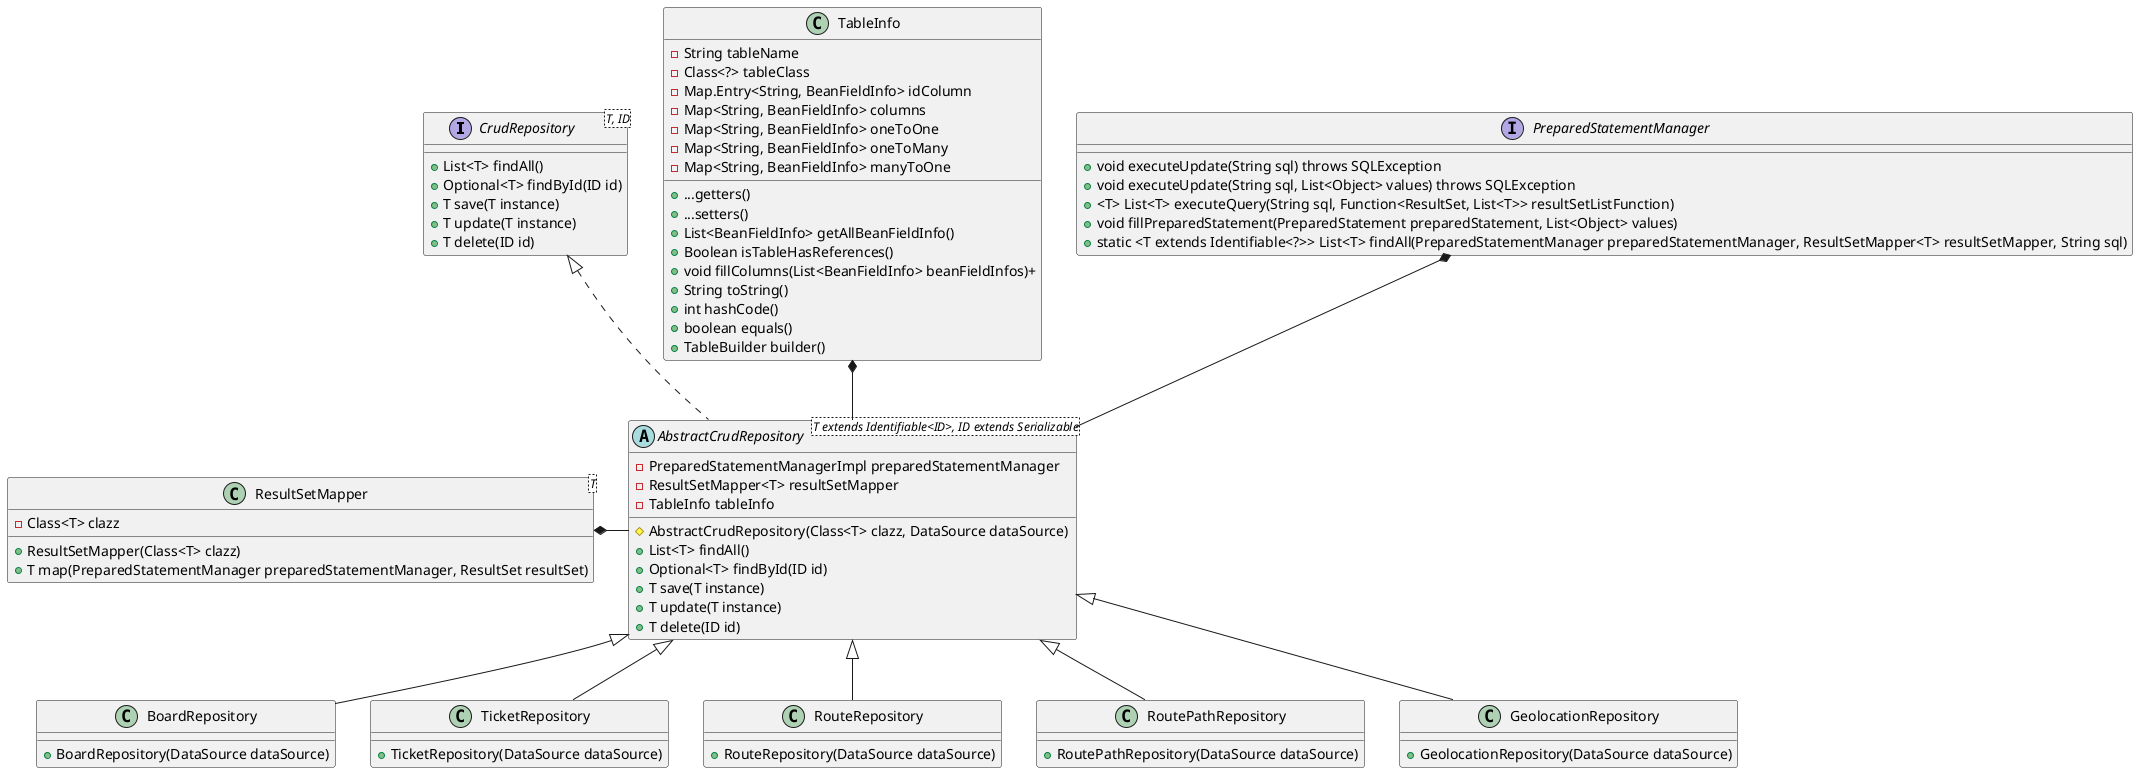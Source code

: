 @startuml
interface CrudRepository<T, ID> {
    + List<T> findAll()
    + Optional<T> findById(ID id)
    + T save(T instance)
    + T update(T instance)
    + T delete(ID id)
}

abstract class AbstractCrudRepository<T extends Identifiable<ID>, ID extends Serializable> {
    - PreparedStatementManagerImpl preparedStatementManager
    - ResultSetMapper<T> resultSetMapper
    - TableInfo tableInfo
    # AbstractCrudRepository(Class<T> clazz, DataSource dataSource)
    + List<T> findAll()
    + Optional<T> findById(ID id)
    + T save(T instance)
    + T update(T instance)
    + T delete(ID id)
}

class TableInfo {
    - String tableName
    - Class<?> tableClass
    - Map.Entry<String, BeanFieldInfo> idColumn
    - Map<String, BeanFieldInfo> columns
    - Map<String, BeanFieldInfo> oneToOne
    - Map<String, BeanFieldInfo> oneToMany
    - Map<String, BeanFieldInfo> manyToOne
    + ...getters()
    + ...setters()
    + List<BeanFieldInfo> getAllBeanFieldInfo()
    + Boolean isTableHasReferences()
    + void fillColumns(List<BeanFieldInfo> beanFieldInfos)+
    + String toString()
    + int hashCode()
    + boolean equals()
    + TableBuilder builder()
}

interface PreparedStatementManager {
    + void executeUpdate(String sql) throws SQLException
    + void executeUpdate(String sql, List<Object> values) throws SQLException
    + <T> List<T> executeQuery(String sql, Function<ResultSet, List<T>> resultSetListFunction)
    + void fillPreparedStatement(PreparedStatement preparedStatement, List<Object> values)
    + static <T extends Identifiable<?>> List<T> findAll(PreparedStatementManager preparedStatementManager, ResultSetMapper<T> resultSetMapper, String sql)
}

class ResultSetMapper<T> {
    - Class<T> clazz
    + ResultSetMapper(Class<T> clazz)
    + T map(PreparedStatementManager preparedStatementManager, ResultSet resultSet)
}
class BoardRepository {
    + BoardRepository(DataSource dataSource)
}
class TicketRepository {
    + TicketRepository(DataSource dataSource)
}
class RouteRepository {
    + RouteRepository(DataSource dataSource)
}
class RoutePathRepository {
    + RoutePathRepository(DataSource dataSource)
}
class GeolocationRepository {
    + GeolocationRepository(DataSource dataSource)
}

CrudRepository <|.. AbstractCrudRepository
TableInfo *-- AbstractCrudRepository
PreparedStatementManager *-- AbstractCrudRepository
ResultSetMapper *- AbstractCrudRepository

AbstractCrudRepository <|-- BoardRepository
AbstractCrudRepository <|-- TicketRepository
AbstractCrudRepository <|-- RouteRepository
AbstractCrudRepository <|-- RoutePathRepository
AbstractCrudRepository <|-- GeolocationRepository

@enduml